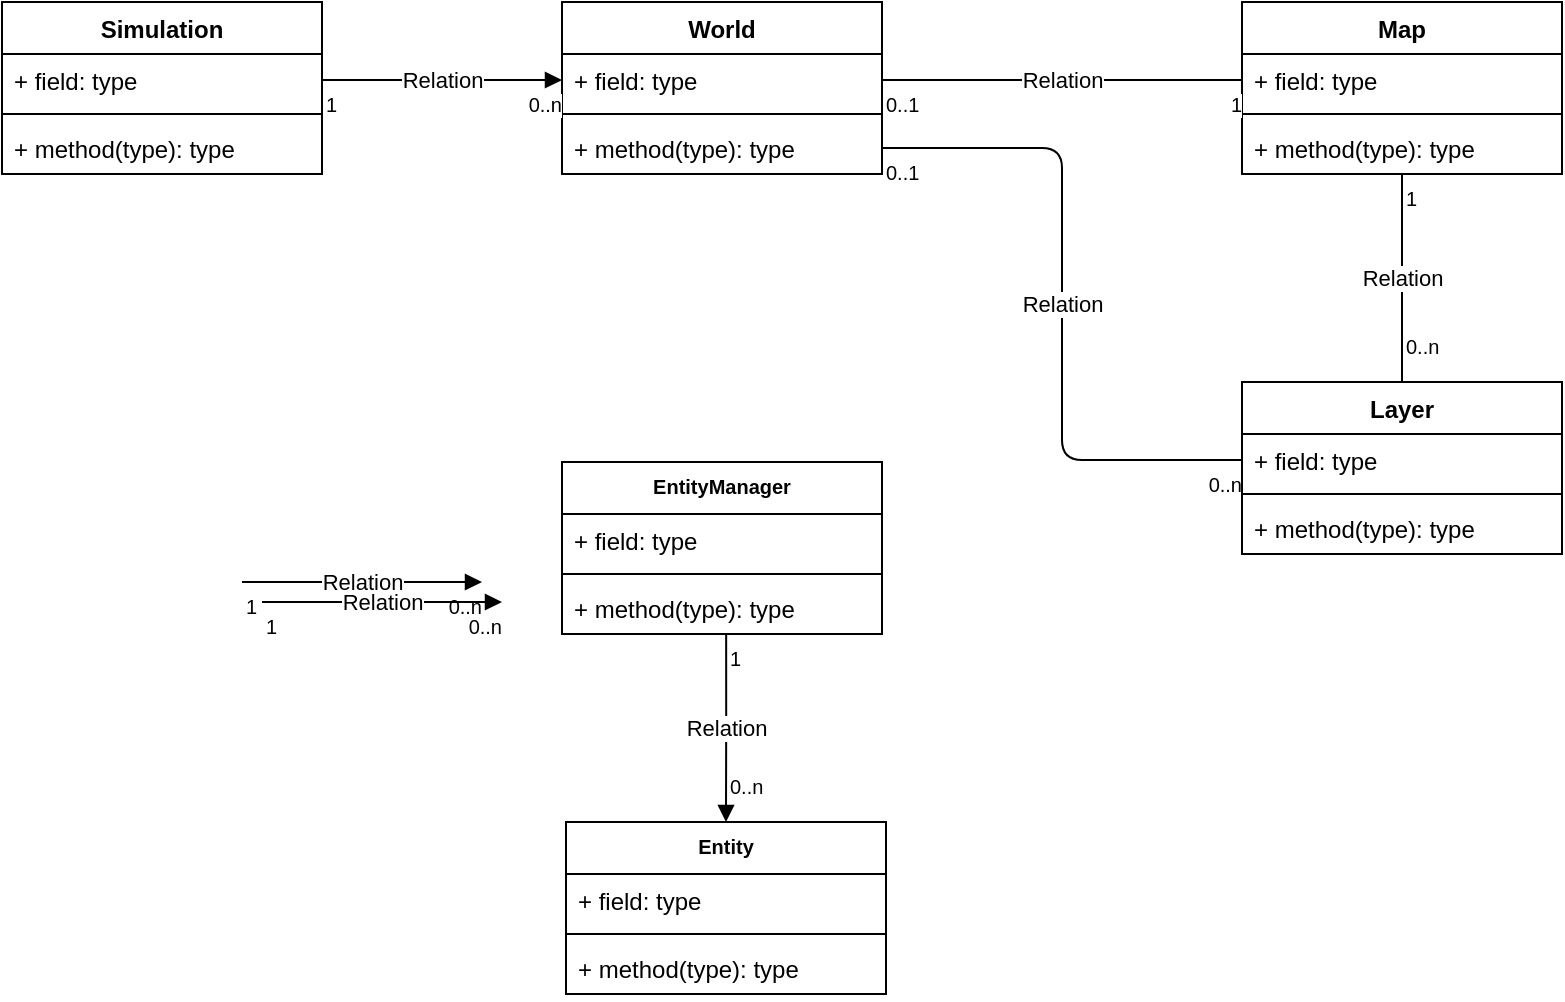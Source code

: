<mxfile version="13.0.6" type="github">
  <diagram id="xiOiq24JkSzProiSVCCY" name="Page-1">
    <mxGraphModel dx="1422" dy="761" grid="1" gridSize="10" guides="1" tooltips="1" connect="1" arrows="1" fold="1" page="1" pageScale="1" pageWidth="1169" pageHeight="1654" math="0" shadow="0">
      <root>
        <mxCell id="0" />
        <mxCell id="1" parent="0" />
        <mxCell id="bohhxA9WNWS1U3EAJLv6-13" value="Simulation" style="swimlane;fontStyle=1;align=center;verticalAlign=top;childLayout=stackLayout;horizontal=1;startSize=26;horizontalStack=0;resizeParent=1;resizeParentMax=0;resizeLast=0;collapsible=1;marginBottom=0;" parent="1" vertex="1">
          <mxGeometry x="20" y="140" width="160" height="86" as="geometry" />
        </mxCell>
        <mxCell id="bohhxA9WNWS1U3EAJLv6-14" value="+ field: type" style="text;strokeColor=none;fillColor=none;align=left;verticalAlign=top;spacingLeft=4;spacingRight=4;overflow=hidden;rotatable=0;points=[[0,0.5],[1,0.5]];portConstraint=eastwest;" parent="bohhxA9WNWS1U3EAJLv6-13" vertex="1">
          <mxGeometry y="26" width="160" height="26" as="geometry" />
        </mxCell>
        <mxCell id="bohhxA9WNWS1U3EAJLv6-15" value="" style="line;strokeWidth=1;fillColor=none;align=left;verticalAlign=middle;spacingTop=-1;spacingLeft=3;spacingRight=3;rotatable=0;labelPosition=right;points=[];portConstraint=eastwest;" parent="bohhxA9WNWS1U3EAJLv6-13" vertex="1">
          <mxGeometry y="52" width="160" height="8" as="geometry" />
        </mxCell>
        <mxCell id="bohhxA9WNWS1U3EAJLv6-16" value="+ method(type): type" style="text;strokeColor=none;fillColor=none;align=left;verticalAlign=top;spacingLeft=4;spacingRight=4;overflow=hidden;rotatable=0;points=[[0,0.5],[1,0.5]];portConstraint=eastwest;" parent="bohhxA9WNWS1U3EAJLv6-13" vertex="1">
          <mxGeometry y="60" width="160" height="26" as="geometry" />
        </mxCell>
        <mxCell id="bohhxA9WNWS1U3EAJLv6-1" value="World" style="swimlane;fontStyle=1;align=center;verticalAlign=top;childLayout=stackLayout;horizontal=1;startSize=26;horizontalStack=0;resizeParent=1;resizeParentMax=0;resizeLast=0;collapsible=1;marginBottom=0;" parent="1" vertex="1">
          <mxGeometry x="300" y="140" width="160" height="86" as="geometry" />
        </mxCell>
        <mxCell id="bohhxA9WNWS1U3EAJLv6-2" value="+ field: type" style="text;strokeColor=none;fillColor=none;align=left;verticalAlign=top;spacingLeft=4;spacingRight=4;overflow=hidden;rotatable=0;points=[[0,0.5],[1,0.5]];portConstraint=eastwest;" parent="bohhxA9WNWS1U3EAJLv6-1" vertex="1">
          <mxGeometry y="26" width="160" height="26" as="geometry" />
        </mxCell>
        <mxCell id="bohhxA9WNWS1U3EAJLv6-3" value="" style="line;strokeWidth=1;fillColor=none;align=left;verticalAlign=middle;spacingTop=-1;spacingLeft=3;spacingRight=3;rotatable=0;labelPosition=right;points=[];portConstraint=eastwest;" parent="bohhxA9WNWS1U3EAJLv6-1" vertex="1">
          <mxGeometry y="52" width="160" height="8" as="geometry" />
        </mxCell>
        <mxCell id="bohhxA9WNWS1U3EAJLv6-4" value="+ method(type): type" style="text;strokeColor=none;fillColor=none;align=left;verticalAlign=top;spacingLeft=4;spacingRight=4;overflow=hidden;rotatable=0;points=[[0,0.5],[1,0.5]];portConstraint=eastwest;" parent="bohhxA9WNWS1U3EAJLv6-1" vertex="1">
          <mxGeometry y="60" width="160" height="26" as="geometry" />
        </mxCell>
        <mxCell id="bohhxA9WNWS1U3EAJLv6-19" value="Relation" style="endArrow=block;html=1;endSize=6;startArrow=none;startSize=6;startFill=0;edgeStyle=orthogonalEdgeStyle;endFill=1;exitX=1;exitY=0.5;exitDx=0;exitDy=0;entryX=0;entryY=0.5;entryDx=0;entryDy=0;" parent="1" source="bohhxA9WNWS1U3EAJLv6-14" target="bohhxA9WNWS1U3EAJLv6-2" edge="1">
          <mxGeometry relative="1" as="geometry">
            <mxPoint x="330" y="390" as="sourcePoint" />
            <mxPoint x="270" y="240" as="targetPoint" />
          </mxGeometry>
        </mxCell>
        <mxCell id="bohhxA9WNWS1U3EAJLv6-20" value="1" style="resizable=0;html=1;align=left;verticalAlign=top;labelBackgroundColor=#ffffff;fontSize=10;" parent="bohhxA9WNWS1U3EAJLv6-19" connectable="0" vertex="1">
          <mxGeometry x="-1" relative="1" as="geometry" />
        </mxCell>
        <mxCell id="bohhxA9WNWS1U3EAJLv6-21" value="0..n" style="resizable=0;html=1;align=right;verticalAlign=top;labelBackgroundColor=#ffffff;fontSize=10;" parent="bohhxA9WNWS1U3EAJLv6-19" connectable="0" vertex="1">
          <mxGeometry x="1" relative="1" as="geometry" />
        </mxCell>
        <mxCell id="bohhxA9WNWS1U3EAJLv6-5" value="Map" style="swimlane;fontStyle=1;align=center;verticalAlign=top;childLayout=stackLayout;horizontal=1;startSize=26;horizontalStack=0;resizeParent=1;resizeParentMax=0;resizeLast=0;collapsible=1;marginBottom=0;" parent="1" vertex="1">
          <mxGeometry x="640" y="140" width="160" height="86" as="geometry" />
        </mxCell>
        <mxCell id="bohhxA9WNWS1U3EAJLv6-6" value="+ field: type" style="text;strokeColor=none;fillColor=none;align=left;verticalAlign=top;spacingLeft=4;spacingRight=4;overflow=hidden;rotatable=0;points=[[0,0.5],[1,0.5]];portConstraint=eastwest;" parent="bohhxA9WNWS1U3EAJLv6-5" vertex="1">
          <mxGeometry y="26" width="160" height="26" as="geometry" />
        </mxCell>
        <mxCell id="bohhxA9WNWS1U3EAJLv6-7" value="" style="line;strokeWidth=1;fillColor=none;align=left;verticalAlign=middle;spacingTop=-1;spacingLeft=3;spacingRight=3;rotatable=0;labelPosition=right;points=[];portConstraint=eastwest;" parent="bohhxA9WNWS1U3EAJLv6-5" vertex="1">
          <mxGeometry y="52" width="160" height="8" as="geometry" />
        </mxCell>
        <mxCell id="bohhxA9WNWS1U3EAJLv6-8" value="+ method(type): type" style="text;strokeColor=none;fillColor=none;align=left;verticalAlign=top;spacingLeft=4;spacingRight=4;overflow=hidden;rotatable=0;points=[[0,0.5],[1,0.5]];portConstraint=eastwest;" parent="bohhxA9WNWS1U3EAJLv6-5" vertex="1">
          <mxGeometry y="60" width="160" height="26" as="geometry" />
        </mxCell>
        <mxCell id="bohhxA9WNWS1U3EAJLv6-22" value="Relation" style="endArrow=none;html=1;endSize=6;startArrow=none;startSize=6;startFill=0;edgeStyle=orthogonalEdgeStyle;endFill=0;exitX=1;exitY=0.5;exitDx=0;exitDy=0;entryX=0;entryY=0.5;entryDx=0;entryDy=0;" parent="1" source="bohhxA9WNWS1U3EAJLv6-2" target="bohhxA9WNWS1U3EAJLv6-6" edge="1">
          <mxGeometry relative="1" as="geometry">
            <mxPoint x="400" y="300" as="sourcePoint" />
            <mxPoint x="520" y="300" as="targetPoint" />
          </mxGeometry>
        </mxCell>
        <mxCell id="bohhxA9WNWS1U3EAJLv6-23" value="0..1" style="resizable=0;html=1;align=left;verticalAlign=top;labelBackgroundColor=#ffffff;fontSize=10;" parent="bohhxA9WNWS1U3EAJLv6-22" connectable="0" vertex="1">
          <mxGeometry x="-1" relative="1" as="geometry" />
        </mxCell>
        <mxCell id="bohhxA9WNWS1U3EAJLv6-24" value="1" style="resizable=0;html=1;align=right;verticalAlign=top;labelBackgroundColor=#ffffff;fontSize=10;" parent="bohhxA9WNWS1U3EAJLv6-22" connectable="0" vertex="1">
          <mxGeometry x="1" relative="1" as="geometry" />
        </mxCell>
        <mxCell id="bohhxA9WNWS1U3EAJLv6-25" value="Relation" style="endArrow=block;html=1;endSize=6;startArrow=none;startSize=6;startFill=0;edgeStyle=orthogonalEdgeStyle;endFill=1;exitX=1;exitY=0.5;exitDx=0;exitDy=0;entryX=0;entryY=0.5;entryDx=0;entryDy=0;" parent="1" edge="1">
          <mxGeometry relative="1" as="geometry">
            <mxPoint x="140" y="430" as="sourcePoint" />
            <mxPoint x="260" y="430" as="targetPoint" />
          </mxGeometry>
        </mxCell>
        <mxCell id="bohhxA9WNWS1U3EAJLv6-26" value="1" style="resizable=0;html=1;align=left;verticalAlign=top;labelBackgroundColor=#ffffff;fontSize=10;" parent="bohhxA9WNWS1U3EAJLv6-25" connectable="0" vertex="1">
          <mxGeometry x="-1" relative="1" as="geometry" />
        </mxCell>
        <mxCell id="bohhxA9WNWS1U3EAJLv6-27" value="0..n" style="resizable=0;html=1;align=right;verticalAlign=top;labelBackgroundColor=#ffffff;fontSize=10;" parent="bohhxA9WNWS1U3EAJLv6-25" connectable="0" vertex="1">
          <mxGeometry x="1" relative="1" as="geometry" />
        </mxCell>
        <mxCell id="bohhxA9WNWS1U3EAJLv6-28" value="Relation" style="endArrow=block;html=1;endSize=6;startArrow=none;startSize=6;startFill=0;edgeStyle=orthogonalEdgeStyle;endFill=1;exitX=1;exitY=0.5;exitDx=0;exitDy=0;entryX=0;entryY=0.5;entryDx=0;entryDy=0;" parent="1" edge="1">
          <mxGeometry relative="1" as="geometry">
            <mxPoint x="150" y="440" as="sourcePoint" />
            <mxPoint x="270" y="440" as="targetPoint" />
          </mxGeometry>
        </mxCell>
        <mxCell id="bohhxA9WNWS1U3EAJLv6-29" value="1" style="resizable=0;html=1;align=left;verticalAlign=top;labelBackgroundColor=#ffffff;fontSize=10;" parent="bohhxA9WNWS1U3EAJLv6-28" connectable="0" vertex="1">
          <mxGeometry x="-1" relative="1" as="geometry" />
        </mxCell>
        <mxCell id="bohhxA9WNWS1U3EAJLv6-30" value="0..n" style="resizable=0;html=1;align=right;verticalAlign=top;labelBackgroundColor=#ffffff;fontSize=10;" parent="bohhxA9WNWS1U3EAJLv6-28" connectable="0" vertex="1">
          <mxGeometry x="1" relative="1" as="geometry" />
        </mxCell>
        <mxCell id="bohhxA9WNWS1U3EAJLv6-31" value="Relation" style="endArrow=block;html=1;endSize=6;startArrow=none;startSize=6;startFill=0;edgeStyle=orthogonalEdgeStyle;endFill=1;exitX=0.513;exitY=1;exitDx=0;exitDy=0;exitPerimeter=0;entryX=0.5;entryY=0;entryDx=0;entryDy=0;" parent="1" edge="1" target="bohhxA9WNWS1U3EAJLv6-41" source="bohhxA9WNWS1U3EAJLv6-48">
          <mxGeometry relative="1" as="geometry">
            <mxPoint x="160" y="450" as="sourcePoint" />
            <mxPoint x="460" y="520" as="targetPoint" />
          </mxGeometry>
        </mxCell>
        <mxCell id="bohhxA9WNWS1U3EAJLv6-32" value="1" style="resizable=0;html=1;align=left;verticalAlign=top;labelBackgroundColor=#ffffff;fontSize=10;" parent="bohhxA9WNWS1U3EAJLv6-31" connectable="0" vertex="1">
          <mxGeometry x="-1" relative="1" as="geometry" />
        </mxCell>
        <mxCell id="bohhxA9WNWS1U3EAJLv6-33" value="0..n" style="resizable=0;html=1;align=left;verticalAlign=top;labelBackgroundColor=#ffffff;fontSize=10;" parent="bohhxA9WNWS1U3EAJLv6-31" connectable="0" vertex="1">
          <mxGeometry x="1" relative="1" as="geometry">
            <mxPoint y="-30.1" as="offset" />
          </mxGeometry>
        </mxCell>
        <mxCell id="bohhxA9WNWS1U3EAJLv6-34" value="Relation" style="endArrow=none;html=1;endSize=6;startArrow=none;startSize=6;startFill=0;edgeStyle=orthogonalEdgeStyle;endFill=0;exitX=0.5;exitY=1;exitDx=0;exitDy=0;exitPerimeter=0;entryX=0.5;entryY=0;entryDx=0;entryDy=0;" parent="1" source="bohhxA9WNWS1U3EAJLv6-8" target="bohhxA9WNWS1U3EAJLv6-9" edge="1">
          <mxGeometry relative="1" as="geometry">
            <mxPoint x="490" y="500" as="sourcePoint" />
            <mxPoint x="880" y="280" as="targetPoint" />
          </mxGeometry>
        </mxCell>
        <mxCell id="bohhxA9WNWS1U3EAJLv6-35" value="1" style="resizable=0;html=1;align=left;verticalAlign=top;labelBackgroundColor=#ffffff;fontSize=10;" parent="bohhxA9WNWS1U3EAJLv6-34" connectable="0" vertex="1">
          <mxGeometry x="-1" relative="1" as="geometry" />
        </mxCell>
        <mxCell id="bohhxA9WNWS1U3EAJLv6-36" value="0..n" style="resizable=0;html=1;align=left;verticalAlign=top;labelBackgroundColor=#ffffff;fontSize=10;" parent="bohhxA9WNWS1U3EAJLv6-34" connectable="0" vertex="1">
          <mxGeometry x="1" relative="1" as="geometry">
            <mxPoint y="-30.17" as="offset" />
          </mxGeometry>
        </mxCell>
        <mxCell id="bohhxA9WNWS1U3EAJLv6-37" value="Relation" style="endArrow=none;html=1;endSize=6;startArrow=none;startSize=6;startFill=0;edgeStyle=orthogonalEdgeStyle;endFill=0;exitX=1;exitY=0.5;exitDx=0;exitDy=0;entryX=0;entryY=0.5;entryDx=0;entryDy=0;" parent="1" source="bohhxA9WNWS1U3EAJLv6-4" target="bohhxA9WNWS1U3EAJLv6-10" edge="1">
          <mxGeometry relative="1" as="geometry">
            <mxPoint x="380" y="340" as="sourcePoint" />
            <mxPoint x="500" y="340" as="targetPoint" />
          </mxGeometry>
        </mxCell>
        <mxCell id="bohhxA9WNWS1U3EAJLv6-38" value="0..1" style="resizable=0;html=1;align=left;verticalAlign=top;labelBackgroundColor=#ffffff;fontSize=10;" parent="bohhxA9WNWS1U3EAJLv6-37" connectable="0" vertex="1">
          <mxGeometry x="-1" relative="1" as="geometry" />
        </mxCell>
        <mxCell id="bohhxA9WNWS1U3EAJLv6-39" value="0..n" style="resizable=0;html=1;align=right;verticalAlign=top;labelBackgroundColor=#ffffff;fontSize=10;" parent="bohhxA9WNWS1U3EAJLv6-37" connectable="0" vertex="1">
          <mxGeometry x="1" relative="1" as="geometry" />
        </mxCell>
        <mxCell id="bohhxA9WNWS1U3EAJLv6-9" value="Layer" style="swimlane;fontStyle=1;align=center;verticalAlign=top;childLayout=stackLayout;horizontal=1;startSize=26;horizontalStack=0;resizeParent=1;resizeParentMax=0;resizeLast=0;collapsible=1;marginBottom=0;" parent="1" vertex="1">
          <mxGeometry x="640" y="330" width="160" height="86" as="geometry" />
        </mxCell>
        <mxCell id="bohhxA9WNWS1U3EAJLv6-10" value="+ field: type" style="text;strokeColor=none;fillColor=none;align=left;verticalAlign=top;spacingLeft=4;spacingRight=4;overflow=hidden;rotatable=0;points=[[0,0.5],[1,0.5]];portConstraint=eastwest;" parent="bohhxA9WNWS1U3EAJLv6-9" vertex="1">
          <mxGeometry y="26" width="160" height="26" as="geometry" />
        </mxCell>
        <mxCell id="bohhxA9WNWS1U3EAJLv6-11" value="" style="line;strokeWidth=1;fillColor=none;align=left;verticalAlign=middle;spacingTop=-1;spacingLeft=3;spacingRight=3;rotatable=0;labelPosition=right;points=[];portConstraint=eastwest;" parent="bohhxA9WNWS1U3EAJLv6-9" vertex="1">
          <mxGeometry y="52" width="160" height="8" as="geometry" />
        </mxCell>
        <mxCell id="bohhxA9WNWS1U3EAJLv6-12" value="+ method(type): type" style="text;strokeColor=none;fillColor=none;align=left;verticalAlign=top;spacingLeft=4;spacingRight=4;overflow=hidden;rotatable=0;points=[[0,0.5],[1,0.5]];portConstraint=eastwest;" parent="bohhxA9WNWS1U3EAJLv6-9" vertex="1">
          <mxGeometry y="60" width="160" height="26" as="geometry" />
        </mxCell>
        <mxCell id="bohhxA9WNWS1U3EAJLv6-45" value="EntityManager" style="swimlane;fontStyle=1;align=center;verticalAlign=top;childLayout=stackLayout;horizontal=1;startSize=26;horizontalStack=0;resizeParent=1;resizeParentMax=0;resizeLast=0;collapsible=1;marginBottom=0;fontSize=10;" parent="1" vertex="1">
          <mxGeometry x="300" y="370" width="160" height="86" as="geometry" />
        </mxCell>
        <mxCell id="bohhxA9WNWS1U3EAJLv6-46" value="+ field: type" style="text;strokeColor=none;fillColor=none;align=left;verticalAlign=top;spacingLeft=4;spacingRight=4;overflow=hidden;rotatable=0;points=[[0,0.5],[1,0.5]];portConstraint=eastwest;" parent="bohhxA9WNWS1U3EAJLv6-45" vertex="1">
          <mxGeometry y="26" width="160" height="26" as="geometry" />
        </mxCell>
        <mxCell id="bohhxA9WNWS1U3EAJLv6-47" value="" style="line;strokeWidth=1;fillColor=none;align=left;verticalAlign=middle;spacingTop=-1;spacingLeft=3;spacingRight=3;rotatable=0;labelPosition=right;points=[];portConstraint=eastwest;" parent="bohhxA9WNWS1U3EAJLv6-45" vertex="1">
          <mxGeometry y="52" width="160" height="8" as="geometry" />
        </mxCell>
        <mxCell id="bohhxA9WNWS1U3EAJLv6-48" value="+ method(type): type" style="text;strokeColor=none;fillColor=none;align=left;verticalAlign=top;spacingLeft=4;spacingRight=4;overflow=hidden;rotatable=0;points=[[0,0.5],[1,0.5]];portConstraint=eastwest;" parent="bohhxA9WNWS1U3EAJLv6-45" vertex="1">
          <mxGeometry y="60" width="160" height="26" as="geometry" />
        </mxCell>
        <mxCell id="bohhxA9WNWS1U3EAJLv6-41" value="Entity" style="swimlane;fontStyle=1;align=center;verticalAlign=top;childLayout=stackLayout;horizontal=1;startSize=26;horizontalStack=0;resizeParent=1;resizeParentMax=0;resizeLast=0;collapsible=1;marginBottom=0;fontSize=10;" parent="1" vertex="1">
          <mxGeometry x="302" y="550" width="160" height="86" as="geometry" />
        </mxCell>
        <mxCell id="bohhxA9WNWS1U3EAJLv6-42" value="+ field: type" style="text;strokeColor=none;fillColor=none;align=left;verticalAlign=top;spacingLeft=4;spacingRight=4;overflow=hidden;rotatable=0;points=[[0,0.5],[1,0.5]];portConstraint=eastwest;" parent="bohhxA9WNWS1U3EAJLv6-41" vertex="1">
          <mxGeometry y="26" width="160" height="26" as="geometry" />
        </mxCell>
        <mxCell id="bohhxA9WNWS1U3EAJLv6-43" value="" style="line;strokeWidth=1;fillColor=none;align=left;verticalAlign=middle;spacingTop=-1;spacingLeft=3;spacingRight=3;rotatable=0;labelPosition=right;points=[];portConstraint=eastwest;" parent="bohhxA9WNWS1U3EAJLv6-41" vertex="1">
          <mxGeometry y="52" width="160" height="8" as="geometry" />
        </mxCell>
        <mxCell id="bohhxA9WNWS1U3EAJLv6-44" value="+ method(type): type" style="text;strokeColor=none;fillColor=none;align=left;verticalAlign=top;spacingLeft=4;spacingRight=4;overflow=hidden;rotatable=0;points=[[0,0.5],[1,0.5]];portConstraint=eastwest;" parent="bohhxA9WNWS1U3EAJLv6-41" vertex="1">
          <mxGeometry y="60" width="160" height="26" as="geometry" />
        </mxCell>
      </root>
    </mxGraphModel>
  </diagram>
</mxfile>
